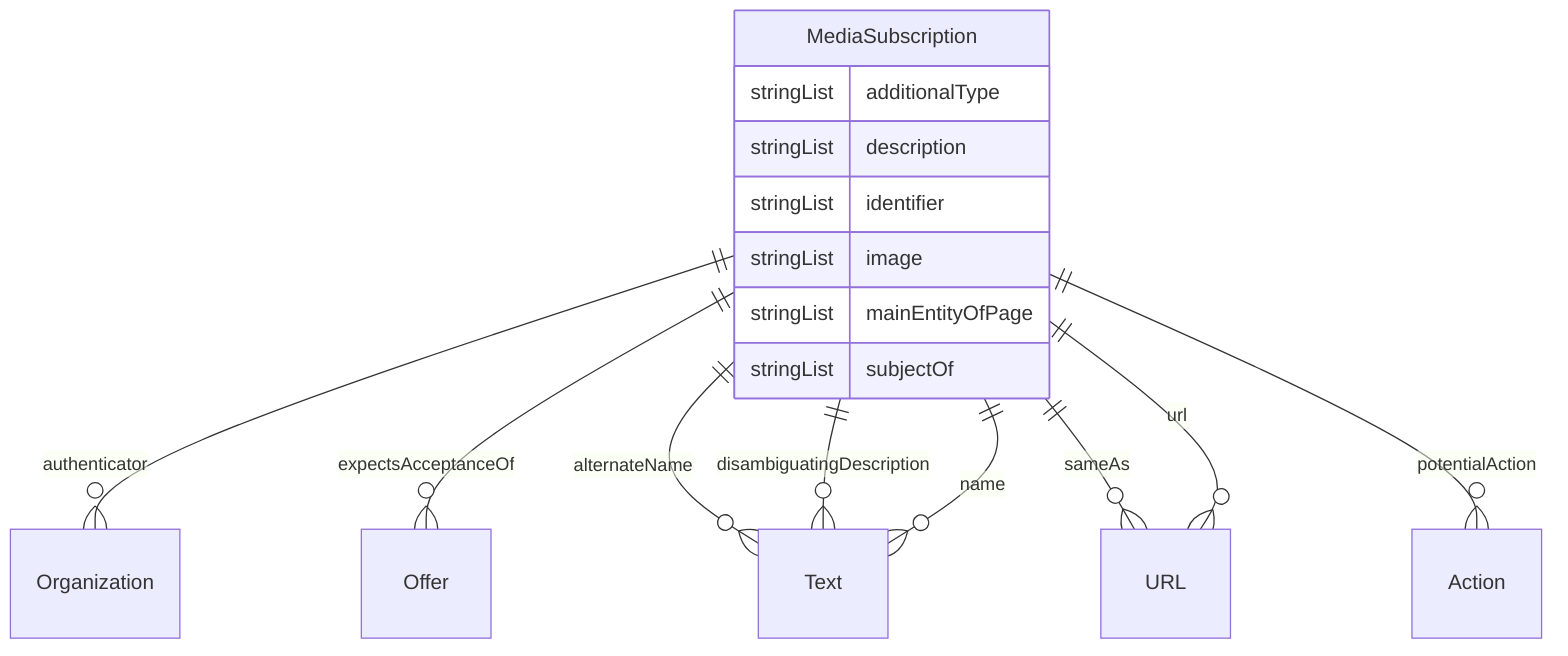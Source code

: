 erDiagram
MediaSubscription {
    stringList additionalType  
    stringList description  
    stringList identifier  
    stringList image  
    stringList mainEntityOfPage  
    stringList subjectOf  
}

MediaSubscription ||--}o Organization : "authenticator"
MediaSubscription ||--}o Offer : "expectsAcceptanceOf"
MediaSubscription ||--}o Text : "alternateName"
MediaSubscription ||--}o Text : "disambiguatingDescription"
MediaSubscription ||--}o Text : "name"
MediaSubscription ||--}o URL : "sameAs"
MediaSubscription ||--}o Action : "potentialAction"
MediaSubscription ||--}o URL : "url"